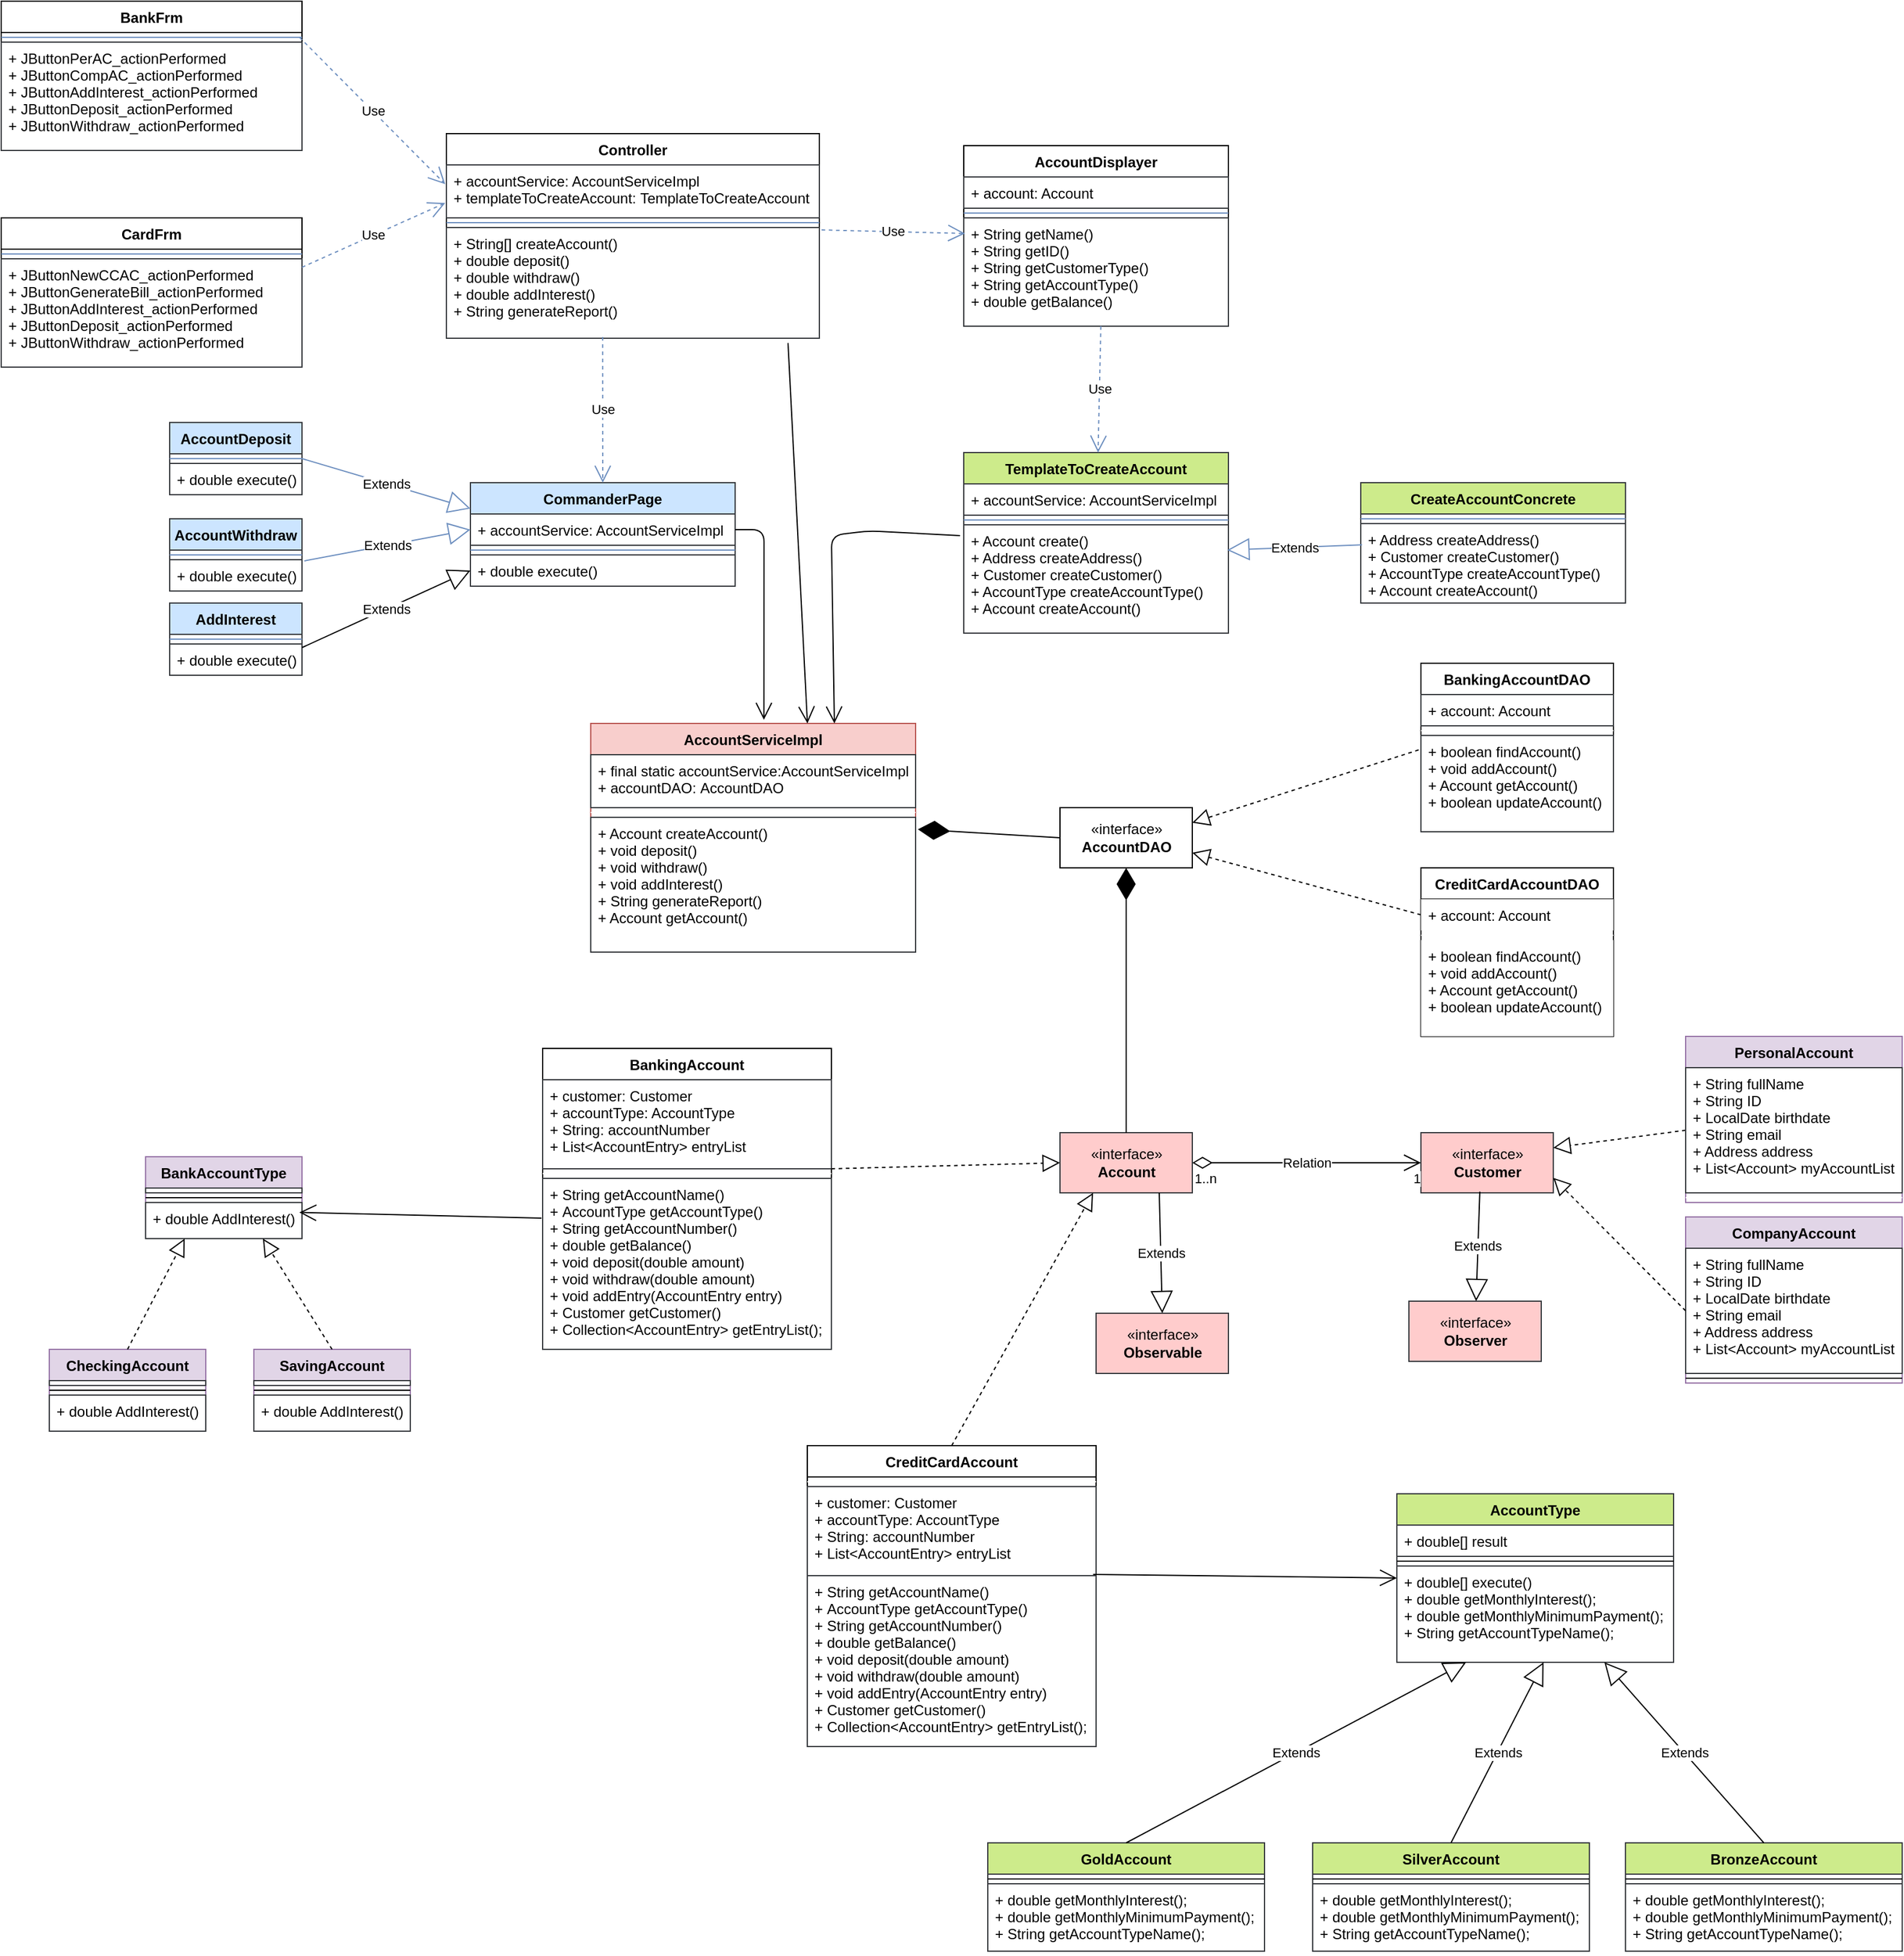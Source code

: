 <mxfile version="13.10.0" type="device"><diagram id="N6geoJVRwXy_Mv2rd3Je" name="Page-1"><mxGraphModel dx="1892" dy="2008" grid="1" gridSize="10" guides="0" tooltips="1" connect="1" arrows="1" fold="1" page="1" pageScale="1" pageWidth="850" pageHeight="1100" math="0" shadow="0"><root><mxCell id="0"/><mxCell id="1" parent="0"/><mxCell id="7Wsvsvhpd3cD05kShC8l-5" value="CardFrm" style="swimlane;fontStyle=1;align=center;verticalAlign=top;childLayout=stackLayout;horizontal=1;startSize=26;horizontalStack=0;resizeParent=1;resizeParentMax=0;resizeLast=0;collapsible=1;marginBottom=0;" parent="1" vertex="1"><mxGeometry x="30" y="160" width="250" height="124" as="geometry"/></mxCell><mxCell id="7Wsvsvhpd3cD05kShC8l-7" value="" style="line;strokeWidth=1;fillColor=#dae8fc;align=left;verticalAlign=middle;spacingTop=-1;spacingLeft=3;spacingRight=3;rotatable=0;labelPosition=right;points=[];portConstraint=eastwest;strokeColor=#6c8ebf;" parent="7Wsvsvhpd3cD05kShC8l-5" vertex="1"><mxGeometry y="26" width="250" height="8" as="geometry"/></mxCell><mxCell id="7Wsvsvhpd3cD05kShC8l-8" value="+ JButtonNewCCAC_actionPerformed&#10;+ JButtonGenerateBill_actionPerformed&#10;+ JButtonAddInterest_actionPerformed&#10;+ JButtonDeposit_actionPerformed&#10;+ JButtonWithdraw_actionPerformed" style="text;strokeColor=#36393d;align=left;verticalAlign=top;spacingLeft=4;spacingRight=4;overflow=hidden;rotatable=0;points=[[0,0.5],[1,0.5]];portConstraint=eastwest;fillColor=#FFFFFF;" parent="7Wsvsvhpd3cD05kShC8l-5" vertex="1"><mxGeometry y="34" width="250" height="90" as="geometry"/></mxCell><mxCell id="7Wsvsvhpd3cD05kShC8l-23" value="BankFrm" style="swimlane;fontStyle=1;align=center;verticalAlign=top;childLayout=stackLayout;horizontal=1;startSize=26;horizontalStack=0;resizeParent=1;resizeParentMax=0;resizeLast=0;collapsible=1;marginBottom=0;" parent="1" vertex="1"><mxGeometry x="30" y="-20" width="250" height="124" as="geometry"/></mxCell><mxCell id="7Wsvsvhpd3cD05kShC8l-25" value="" style="line;strokeWidth=1;fillColor=#dae8fc;align=left;verticalAlign=middle;spacingTop=-1;spacingLeft=3;spacingRight=3;rotatable=0;labelPosition=right;points=[];portConstraint=eastwest;strokeColor=#6c8ebf;" parent="7Wsvsvhpd3cD05kShC8l-23" vertex="1"><mxGeometry y="26" width="250" height="8" as="geometry"/></mxCell><mxCell id="7Wsvsvhpd3cD05kShC8l-26" value="+ JButtonPerAC_actionPerformed&#10;+ JButtonCompAC_actionPerformed&#10;+ JButtonAddInterest_actionPerformed&#10;+ JButtonDeposit_actionPerformed&#10;+ JButtonWithdraw_actionPerformed" style="text;align=left;verticalAlign=top;spacingLeft=4;spacingRight=4;overflow=hidden;rotatable=0;points=[[0,0.5],[1,0.5]];portConstraint=eastwest;strokeColor=#36393d;fillColor=#FFFFFF;" parent="7Wsvsvhpd3cD05kShC8l-23" vertex="1"><mxGeometry y="34" width="250" height="90" as="geometry"/></mxCell><mxCell id="7Wsvsvhpd3cD05kShC8l-27" value="Controller" style="swimlane;fontStyle=1;align=center;verticalAlign=top;childLayout=stackLayout;horizontal=1;startSize=26;horizontalStack=0;resizeParent=1;resizeParentMax=0;resizeLast=0;collapsible=1;marginBottom=0;" parent="1" vertex="1"><mxGeometry x="400" y="90" width="310" height="170" as="geometry"/></mxCell><mxCell id="7Wsvsvhpd3cD05kShC8l-28" value="+ accountService: AccountServiceImpl&#10;+ templateToCreateAccount: TemplateToCreateAccount" style="text;strokeColor=#36393d;align=left;verticalAlign=top;spacingLeft=4;spacingRight=4;overflow=hidden;rotatable=0;points=[[0,0.5],[1,0.5]];portConstraint=eastwest;fillColor=#FFFFFF;" parent="7Wsvsvhpd3cD05kShC8l-27" vertex="1"><mxGeometry y="26" width="310" height="44" as="geometry"/></mxCell><mxCell id="7Wsvsvhpd3cD05kShC8l-29" value="" style="line;strokeWidth=1;fillColor=#dae8fc;align=left;verticalAlign=middle;spacingTop=-1;spacingLeft=3;spacingRight=3;rotatable=0;labelPosition=right;points=[];portConstraint=eastwest;strokeColor=#6c8ebf;" parent="7Wsvsvhpd3cD05kShC8l-27" vertex="1"><mxGeometry y="70" width="310" height="8" as="geometry"/></mxCell><mxCell id="7Wsvsvhpd3cD05kShC8l-30" value="+ String[] createAccount()&#10;+ double deposit()&#10;+ double withdraw()&#10;+ double addInterest()&#10;+ String generateReport()&#10;" style="text;strokeColor=#36393d;align=left;verticalAlign=top;spacingLeft=4;spacingRight=4;overflow=hidden;rotatable=0;points=[[0,0.5],[1,0.5]];portConstraint=eastwest;fillColor=#FFFFFF;" parent="7Wsvsvhpd3cD05kShC8l-27" vertex="1"><mxGeometry y="78" width="310" height="92" as="geometry"/></mxCell><mxCell id="7Wsvsvhpd3cD05kShC8l-33" value="Use" style="endArrow=open;endSize=12;dashed=1;html=1;exitX=0.992;exitY=-0.044;exitDx=0;exitDy=0;exitPerimeter=0;entryX=-0.003;entryY=0.364;entryDx=0;entryDy=0;entryPerimeter=0;fillColor=#dae8fc;strokeColor=#6c8ebf;" parent="1" source="7Wsvsvhpd3cD05kShC8l-26" target="7Wsvsvhpd3cD05kShC8l-28" edge="1"><mxGeometry width="160" relative="1" as="geometry"><mxPoint x="340" y="140" as="sourcePoint"/><mxPoint x="345" y="153" as="targetPoint"/></mxGeometry></mxCell><mxCell id="7Wsvsvhpd3cD05kShC8l-34" value="Use" style="endArrow=open;endSize=12;dashed=1;html=1;exitX=1;exitY=0.078;exitDx=0;exitDy=0;exitPerimeter=0;entryX=-0.003;entryY=0.719;entryDx=0;entryDy=0;entryPerimeter=0;fillColor=#dae8fc;strokeColor=#6c8ebf;" parent="1" source="7Wsvsvhpd3cD05kShC8l-8" target="7Wsvsvhpd3cD05kShC8l-28" edge="1"><mxGeometry width="160" relative="1" as="geometry"><mxPoint x="288" y="66.04" as="sourcePoint"/><mxPoint x="355" y="163.024" as="targetPoint"/></mxGeometry></mxCell><mxCell id="7Wsvsvhpd3cD05kShC8l-35" value="CommanderPage" style="swimlane;fontStyle=1;align=center;verticalAlign=top;childLayout=stackLayout;horizontal=1;startSize=26;horizontalStack=0;resizeParent=1;resizeParentMax=0;resizeLast=0;collapsible=1;marginBottom=0;fillColor=#cce5ff;strokeColor=#36393d;" parent="1" vertex="1"><mxGeometry x="420" y="380" width="220" height="86" as="geometry"/></mxCell><mxCell id="7Wsvsvhpd3cD05kShC8l-36" value="+ accountService: AccountServiceImpl" style="text;strokeColor=#36393d;align=left;verticalAlign=top;spacingLeft=4;spacingRight=4;overflow=hidden;rotatable=0;points=[[0,0.5],[1,0.5]];portConstraint=eastwest;fillColor=#FFFFFF;" parent="7Wsvsvhpd3cD05kShC8l-35" vertex="1"><mxGeometry y="26" width="220" height="26" as="geometry"/></mxCell><mxCell id="7Wsvsvhpd3cD05kShC8l-37" value="" style="line;strokeWidth=1;fillColor=#dae8fc;align=left;verticalAlign=middle;spacingTop=-1;spacingLeft=3;spacingRight=3;rotatable=0;labelPosition=right;points=[];portConstraint=eastwest;strokeColor=#6c8ebf;" parent="7Wsvsvhpd3cD05kShC8l-35" vertex="1"><mxGeometry y="52" width="220" height="8" as="geometry"/></mxCell><mxCell id="7Wsvsvhpd3cD05kShC8l-38" value="+ double execute()" style="text;strokeColor=#36393d;align=left;verticalAlign=top;spacingLeft=4;spacingRight=4;overflow=hidden;rotatable=0;points=[[0,0.5],[1,0.5]];portConstraint=eastwest;fillColor=#FFFFFF;" parent="7Wsvsvhpd3cD05kShC8l-35" vertex="1"><mxGeometry y="60" width="220" height="26" as="geometry"/></mxCell><mxCell id="7Wsvsvhpd3cD05kShC8l-39" value="Use" style="endArrow=open;endSize=12;dashed=1;html=1;entryX=0.5;entryY=0;entryDx=0;entryDy=0;exitX=0.419;exitY=0.989;exitDx=0;exitDy=0;exitPerimeter=0;fillColor=#dae8fc;strokeColor=#6c8ebf;" parent="1" source="7Wsvsvhpd3cD05kShC8l-30" target="7Wsvsvhpd3cD05kShC8l-35" edge="1"><mxGeometry width="160" relative="1" as="geometry"><mxPoint x="557" y="279" as="sourcePoint"/><mxPoint x="419.07" y="177.636" as="targetPoint"/></mxGeometry></mxCell><mxCell id="7Wsvsvhpd3cD05kShC8l-41" value="AccountDeposit" style="swimlane;fontStyle=1;align=center;verticalAlign=top;childLayout=stackLayout;horizontal=1;startSize=26;horizontalStack=0;resizeParent=1;resizeParentMax=0;resizeLast=0;collapsible=1;marginBottom=0;fillColor=#cce5ff;strokeColor=#36393d;" parent="1" vertex="1"><mxGeometry x="170" y="330" width="110" height="60" as="geometry"/></mxCell><mxCell id="7Wsvsvhpd3cD05kShC8l-43" value="" style="line;strokeWidth=1;fillColor=#dae8fc;align=left;verticalAlign=middle;spacingTop=-1;spacingLeft=3;spacingRight=3;rotatable=0;labelPosition=right;points=[];portConstraint=eastwest;strokeColor=#6c8ebf;" parent="7Wsvsvhpd3cD05kShC8l-41" vertex="1"><mxGeometry y="26" width="110" height="8" as="geometry"/></mxCell><mxCell id="7Wsvsvhpd3cD05kShC8l-44" value="+ double execute():" style="text;strokeColor=#36393d;align=left;verticalAlign=top;spacingLeft=4;spacingRight=4;overflow=hidden;rotatable=0;points=[[0,0.5],[1,0.5]];portConstraint=eastwest;fillColor=#FFFFFF;" parent="7Wsvsvhpd3cD05kShC8l-41" vertex="1"><mxGeometry y="34" width="110" height="26" as="geometry"/></mxCell><mxCell id="7Wsvsvhpd3cD05kShC8l-45" value="AccountWithdraw" style="swimlane;fontStyle=1;align=center;verticalAlign=top;childLayout=stackLayout;horizontal=1;startSize=26;horizontalStack=0;resizeParent=1;resizeParentMax=0;resizeLast=0;collapsible=1;marginBottom=0;fillColor=#cce5ff;strokeColor=#36393d;" parent="1" vertex="1"><mxGeometry x="170" y="410" width="110" height="60" as="geometry"/></mxCell><mxCell id="7Wsvsvhpd3cD05kShC8l-46" value="" style="line;strokeWidth=1;fillColor=#dae8fc;align=left;verticalAlign=middle;spacingTop=-1;spacingLeft=3;spacingRight=3;rotatable=0;labelPosition=right;points=[];portConstraint=eastwest;strokeColor=#6c8ebf;" parent="7Wsvsvhpd3cD05kShC8l-45" vertex="1"><mxGeometry y="26" width="110" height="8" as="geometry"/></mxCell><mxCell id="7Wsvsvhpd3cD05kShC8l-47" value="+ double execute():" style="text;strokeColor=#36393d;align=left;verticalAlign=top;spacingLeft=4;spacingRight=4;overflow=hidden;rotatable=0;points=[[0,0.5],[1,0.5]];portConstraint=eastwest;fillColor=#FFFFFF;" parent="7Wsvsvhpd3cD05kShC8l-45" vertex="1"><mxGeometry y="34" width="110" height="26" as="geometry"/></mxCell><mxCell id="7Wsvsvhpd3cD05kShC8l-48" value="AddInterest" style="swimlane;fontStyle=1;align=center;verticalAlign=top;childLayout=stackLayout;horizontal=1;startSize=26;horizontalStack=0;resizeParent=1;resizeParentMax=0;resizeLast=0;collapsible=1;marginBottom=0;fillColor=#cce5ff;strokeColor=#36393d;" parent="1" vertex="1"><mxGeometry x="170" y="480" width="110" height="60" as="geometry"/></mxCell><mxCell id="7Wsvsvhpd3cD05kShC8l-49" value="" style="line;strokeWidth=1;fillColor=#dae8fc;align=left;verticalAlign=middle;spacingTop=-1;spacingLeft=3;spacingRight=3;rotatable=0;labelPosition=right;points=[];portConstraint=eastwest;strokeColor=#6c8ebf;" parent="7Wsvsvhpd3cD05kShC8l-48" vertex="1"><mxGeometry y="26" width="110" height="8" as="geometry"/></mxCell><mxCell id="7Wsvsvhpd3cD05kShC8l-50" value="+ double execute():" style="text;strokeColor=#36393d;align=left;verticalAlign=top;spacingLeft=4;spacingRight=4;overflow=hidden;rotatable=0;points=[[0,0.5],[1,0.5]];portConstraint=eastwest;fillColor=#FFFFFF;" parent="7Wsvsvhpd3cD05kShC8l-48" vertex="1"><mxGeometry y="34" width="110" height="26" as="geometry"/></mxCell><mxCell id="7Wsvsvhpd3cD05kShC8l-53" value="AccountDisplayer" style="swimlane;fontStyle=1;align=center;verticalAlign=top;childLayout=stackLayout;horizontal=1;startSize=26;horizontalStack=0;resizeParent=1;resizeParentMax=0;resizeLast=0;collapsible=1;marginBottom=0;" parent="1" vertex="1"><mxGeometry x="830" y="100" width="220" height="150" as="geometry"/></mxCell><mxCell id="7Wsvsvhpd3cD05kShC8l-54" value="+ account: Account" style="text;strokeColor=#36393d;align=left;verticalAlign=top;spacingLeft=4;spacingRight=4;overflow=hidden;rotatable=0;points=[[0,0.5],[1,0.5]];portConstraint=eastwest;fillColor=#FFFFFF;" parent="7Wsvsvhpd3cD05kShC8l-53" vertex="1"><mxGeometry y="26" width="220" height="26" as="geometry"/></mxCell><mxCell id="7Wsvsvhpd3cD05kShC8l-55" value="" style="line;strokeWidth=1;fillColor=#dae8fc;align=left;verticalAlign=middle;spacingTop=-1;spacingLeft=3;spacingRight=3;rotatable=0;labelPosition=right;points=[];portConstraint=eastwest;strokeColor=#6c8ebf;" parent="7Wsvsvhpd3cD05kShC8l-53" vertex="1"><mxGeometry y="52" width="220" height="8" as="geometry"/></mxCell><mxCell id="7Wsvsvhpd3cD05kShC8l-56" value="+ String getName()&#10;+ String getID()&#10;+ String getCustomerType()&#10;+ String getAccountType()&#10;+ double getBalance()" style="text;strokeColor=#36393d;align=left;verticalAlign=top;spacingLeft=4;spacingRight=4;overflow=hidden;rotatable=0;points=[[0,0.5],[1,0.5]];portConstraint=eastwest;fillColor=#FFFFFF;" parent="7Wsvsvhpd3cD05kShC8l-53" vertex="1"><mxGeometry y="60" width="220" height="90" as="geometry"/></mxCell><mxCell id="7Wsvsvhpd3cD05kShC8l-57" value="Use" style="endArrow=open;endSize=12;dashed=1;html=1;entryX=0.005;entryY=0.144;entryDx=0;entryDy=0;exitX=1.006;exitY=0.022;exitDx=0;exitDy=0;exitPerimeter=0;entryPerimeter=0;fillColor=#dae8fc;strokeColor=#6c8ebf;" parent="1" source="7Wsvsvhpd3cD05kShC8l-30" target="7Wsvsvhpd3cD05kShC8l-56" edge="1"><mxGeometry width="160" relative="1" as="geometry"><mxPoint x="567" y="289" as="sourcePoint"/><mxPoint x="435" y="360" as="targetPoint"/></mxGeometry></mxCell><mxCell id="7Wsvsvhpd3cD05kShC8l-58" value="TemplateToCreateAccount" style="swimlane;fontStyle=1;align=center;verticalAlign=top;childLayout=stackLayout;horizontal=1;startSize=26;horizontalStack=0;resizeParent=1;resizeParentMax=0;resizeLast=0;collapsible=1;marginBottom=0;fillColor=#cdeb8b;strokeColor=#36393d;" parent="1" vertex="1"><mxGeometry x="830" y="355" width="220" height="150" as="geometry"/></mxCell><mxCell id="7Wsvsvhpd3cD05kShC8l-59" value="+ accountService: AccountServiceImpl" style="text;strokeColor=#36393d;align=left;verticalAlign=top;spacingLeft=4;spacingRight=4;overflow=hidden;rotatable=0;points=[[0,0.5],[1,0.5]];portConstraint=eastwest;fillColor=#FFFFFF;" parent="7Wsvsvhpd3cD05kShC8l-58" vertex="1"><mxGeometry y="26" width="220" height="26" as="geometry"/></mxCell><mxCell id="7Wsvsvhpd3cD05kShC8l-60" value="" style="line;strokeWidth=1;fillColor=#dae8fc;align=left;verticalAlign=middle;spacingTop=-1;spacingLeft=3;spacingRight=3;rotatable=0;labelPosition=right;points=[];portConstraint=eastwest;strokeColor=#6c8ebf;" parent="7Wsvsvhpd3cD05kShC8l-58" vertex="1"><mxGeometry y="52" width="220" height="8" as="geometry"/></mxCell><mxCell id="7Wsvsvhpd3cD05kShC8l-61" value="+ Account create()&#10;+ Address createAddress()&#10;+ Customer createCustomer()&#10;+ AccountType createAccountType()&#10;+ Account createAccount()" style="text;strokeColor=#36393d;align=left;verticalAlign=top;spacingLeft=4;spacingRight=4;overflow=hidden;rotatable=0;points=[[0,0.5],[1,0.5]];portConstraint=eastwest;fillColor=#FFFFFF;" parent="7Wsvsvhpd3cD05kShC8l-58" vertex="1"><mxGeometry y="60" width="220" height="90" as="geometry"/></mxCell><mxCell id="7Wsvsvhpd3cD05kShC8l-62" value="Use" style="endArrow=open;endSize=12;dashed=1;html=1;exitX=0.518;exitY=1;exitDx=0;exitDy=0;exitPerimeter=0;fillColor=#dae8fc;strokeColor=#6c8ebf;" parent="1" source="7Wsvsvhpd3cD05kShC8l-56" target="7Wsvsvhpd3cD05kShC8l-58" edge="1"><mxGeometry width="160" relative="1" as="geometry"><mxPoint x="731.86" y="200.024" as="sourcePoint"/><mxPoint x="841.1" y="202.96" as="targetPoint"/></mxGeometry></mxCell><mxCell id="7Wsvsvhpd3cD05kShC8l-63" value="CreateAccountConcrete" style="swimlane;fontStyle=1;align=center;verticalAlign=top;childLayout=stackLayout;horizontal=1;startSize=26;horizontalStack=0;resizeParent=1;resizeParentMax=0;resizeLast=0;collapsible=1;marginBottom=0;fillColor=#cdeb8b;strokeColor=#36393d;" parent="1" vertex="1"><mxGeometry x="1160" y="380" width="220" height="100" as="geometry"/></mxCell><mxCell id="7Wsvsvhpd3cD05kShC8l-65" value="" style="line;strokeWidth=1;fillColor=#dae8fc;align=left;verticalAlign=middle;spacingTop=-1;spacingLeft=3;spacingRight=3;rotatable=0;labelPosition=right;points=[];portConstraint=eastwest;strokeColor=#6c8ebf;" parent="7Wsvsvhpd3cD05kShC8l-63" vertex="1"><mxGeometry y="26" width="220" height="8" as="geometry"/></mxCell><mxCell id="7Wsvsvhpd3cD05kShC8l-66" value="+ Address createAddress()&#10;+ Customer createCustomer()&#10;+ AccountType createAccountType()&#10;+ Account createAccount()" style="text;strokeColor=#36393d;align=left;verticalAlign=top;spacingLeft=4;spacingRight=4;overflow=hidden;rotatable=0;points=[[0,0.5],[1,0.5]];portConstraint=eastwest;fillColor=#FFFFFF;" parent="7Wsvsvhpd3cD05kShC8l-63" vertex="1"><mxGeometry y="34" width="220" height="66" as="geometry"/></mxCell><mxCell id="7Wsvsvhpd3cD05kShC8l-67" value="Extends" style="endArrow=block;endSize=16;endFill=0;html=1;exitX=0.005;exitY=0.267;exitDx=0;exitDy=0;exitPerimeter=0;fillColor=#dae8fc;strokeColor=#6c8ebf;" parent="1" source="7Wsvsvhpd3cD05kShC8l-66" edge="1"><mxGeometry width="160" relative="1" as="geometry"><mxPoint x="460" y="340" as="sourcePoint"/><mxPoint x="1049" y="436" as="targetPoint"/></mxGeometry></mxCell><mxCell id="7Wsvsvhpd3cD05kShC8l-68" value="Extends" style="endArrow=block;endSize=16;endFill=0;html=1;exitX=1;exitY=0.5;exitDx=0;exitDy=0;entryX=0;entryY=0.25;entryDx=0;entryDy=0;fillColor=#dae8fc;strokeColor=#6c8ebf;" parent="1" source="7Wsvsvhpd3cD05kShC8l-41" target="7Wsvsvhpd3cD05kShC8l-35" edge="1"><mxGeometry width="160" relative="1" as="geometry"><mxPoint x="360" y="340" as="sourcePoint"/><mxPoint x="520" y="340" as="targetPoint"/></mxGeometry></mxCell><mxCell id="7Wsvsvhpd3cD05kShC8l-69" value="Extends" style="endArrow=block;endSize=16;endFill=0;html=1;exitX=1.018;exitY=0.038;exitDx=0;exitDy=0;entryX=0;entryY=0.5;entryDx=0;entryDy=0;exitPerimeter=0;fillColor=#dae8fc;strokeColor=#6c8ebf;" parent="1" source="7Wsvsvhpd3cD05kShC8l-47" target="7Wsvsvhpd3cD05kShC8l-36" edge="1"><mxGeometry width="160" relative="1" as="geometry"><mxPoint x="290" y="400" as="sourcePoint"/><mxPoint x="430" y="411.5" as="targetPoint"/></mxGeometry></mxCell><mxCell id="7Wsvsvhpd3cD05kShC8l-70" value="Extends" style="endArrow=block;endSize=16;endFill=0;html=1;exitX=1;exitY=0.115;exitDx=0;exitDy=0;entryX=0;entryY=0.5;entryDx=0;entryDy=0;exitPerimeter=0;" parent="1" source="7Wsvsvhpd3cD05kShC8l-50" target="7Wsvsvhpd3cD05kShC8l-38" edge="1"><mxGeometry width="160" relative="1" as="geometry"><mxPoint x="300" y="410" as="sourcePoint"/><mxPoint x="440" y="421.5" as="targetPoint"/></mxGeometry></mxCell><mxCell id="7Wsvsvhpd3cD05kShC8l-71" value="AccountServiceImpl" style="swimlane;fontStyle=1;align=center;verticalAlign=top;childLayout=stackLayout;horizontal=1;startSize=26;horizontalStack=0;resizeParent=1;resizeParentMax=0;resizeLast=0;collapsible=1;marginBottom=0;fillColor=#f8cecc;strokeColor=#b85450;" parent="1" vertex="1"><mxGeometry x="520" y="580" width="270" height="190" as="geometry"/></mxCell><mxCell id="7Wsvsvhpd3cD05kShC8l-72" value="+ final static accountService:AccountServiceImpl&#10;+ accountDAO: AccountDAO" style="text;strokeColor=#36393d;align=left;verticalAlign=top;spacingLeft=4;spacingRight=4;overflow=hidden;rotatable=0;points=[[0,0.5],[1,0.5]];portConstraint=eastwest;fillColor=#FFFFFF;" parent="7Wsvsvhpd3cD05kShC8l-71" vertex="1"><mxGeometry y="26" width="270" height="44" as="geometry"/></mxCell><mxCell id="7Wsvsvhpd3cD05kShC8l-73" value="" style="line;strokeWidth=1;align=left;verticalAlign=middle;spacingTop=-1;spacingLeft=3;spacingRight=3;rotatable=0;labelPosition=right;points=[];portConstraint=eastwest;fillColor=#FFFFFF;strokeColor=#FFFFFF;" parent="7Wsvsvhpd3cD05kShC8l-71" vertex="1"><mxGeometry y="70" width="270" height="8" as="geometry"/></mxCell><mxCell id="7Wsvsvhpd3cD05kShC8l-74" value="+ Account createAccount()&#10;+ void deposit()&#10;+ void withdraw()&#10;+ void addInterest()&#10;+ String generateReport()&#10;+ Account getAccount()" style="text;strokeColor=#36393d;align=left;verticalAlign=top;spacingLeft=4;spacingRight=4;overflow=hidden;rotatable=0;points=[[0,0.5],[1,0.5]];portConstraint=eastwest;fillColor=#FFFFFF;" parent="7Wsvsvhpd3cD05kShC8l-71" vertex="1"><mxGeometry y="78" width="270" height="112" as="geometry"/></mxCell><mxCell id="7Wsvsvhpd3cD05kShC8l-79" value="«interface»&lt;br&gt;&lt;b&gt;AccountDAO&lt;/b&gt;" style="html=1;" parent="1" vertex="1"><mxGeometry x="910" y="650" width="110" height="50" as="geometry"/></mxCell><mxCell id="7Wsvsvhpd3cD05kShC8l-80" value="BankingAccountDAO" style="swimlane;fontStyle=1;align=center;verticalAlign=top;childLayout=stackLayout;horizontal=1;startSize=26;horizontalStack=0;resizeParent=1;resizeParentMax=0;resizeLast=0;collapsible=1;marginBottom=0;" parent="1" vertex="1"><mxGeometry x="1210" y="530" width="160" height="140" as="geometry"/></mxCell><mxCell id="7Wsvsvhpd3cD05kShC8l-81" value="+ account: Account" style="text;strokeColor=#36393d;align=left;verticalAlign=top;spacingLeft=4;spacingRight=4;overflow=hidden;rotatable=0;points=[[0,0.5],[1,0.5]];portConstraint=eastwest;fillColor=#FFFFFF;" parent="7Wsvsvhpd3cD05kShC8l-80" vertex="1"><mxGeometry y="26" width="160" height="26" as="geometry"/></mxCell><mxCell id="7Wsvsvhpd3cD05kShC8l-82" value="" style="line;strokeWidth=1;align=left;verticalAlign=middle;spacingTop=-1;spacingLeft=3;spacingRight=3;rotatable=0;labelPosition=right;points=[];portConstraint=eastwest;strokeColor=#FFFFFF;fillColor=#FFFFFF;" parent="7Wsvsvhpd3cD05kShC8l-80" vertex="1"><mxGeometry y="52" width="160" height="8" as="geometry"/></mxCell><mxCell id="7Wsvsvhpd3cD05kShC8l-83" value="+ boolean findAccount()&#10;+ void addAccount()&#10;+ Account getAccount()&#10;+ boolean updateAccount()" style="text;strokeColor=#36393d;align=left;verticalAlign=top;spacingLeft=4;spacingRight=4;overflow=hidden;rotatable=0;points=[[0,0.5],[1,0.5]];portConstraint=eastwest;fillColor=#FFFFFF;" parent="7Wsvsvhpd3cD05kShC8l-80" vertex="1"><mxGeometry y="60" width="160" height="80" as="geometry"/></mxCell><mxCell id="7Wsvsvhpd3cD05kShC8l-88" value="CreditCardAccountDAO" style="swimlane;fontStyle=1;align=center;verticalAlign=top;childLayout=stackLayout;horizontal=1;startSize=26;horizontalStack=0;resizeParent=1;resizeParentMax=0;resizeLast=0;collapsible=1;marginBottom=0;" parent="1" vertex="1"><mxGeometry x="1210" y="700" width="160" height="140" as="geometry"/></mxCell><mxCell id="7Wsvsvhpd3cD05kShC8l-89" value="+ account: Account" style="text;align=left;verticalAlign=top;spacingLeft=4;spacingRight=4;overflow=hidden;rotatable=0;points=[[0,0.5],[1,0.5]];portConstraint=eastwest;fillColor=#FFFFFF;" parent="7Wsvsvhpd3cD05kShC8l-88" vertex="1"><mxGeometry y="26" width="160" height="26" as="geometry"/></mxCell><mxCell id="7Wsvsvhpd3cD05kShC8l-90" value="" style="line;strokeWidth=1;align=left;verticalAlign=middle;spacingTop=-1;spacingLeft=3;spacingRight=3;rotatable=0;labelPosition=right;points=[];portConstraint=eastwest;fillColor=#FFFFFF;strokeColor=#FFFFFF;" parent="7Wsvsvhpd3cD05kShC8l-88" vertex="1"><mxGeometry y="52" width="160" height="8" as="geometry"/></mxCell><mxCell id="7Wsvsvhpd3cD05kShC8l-91" value="+ boolean findAccount()&#10;+ void addAccount()&#10;+ Account getAccount()&#10;+ boolean updateAccount()" style="text;align=left;verticalAlign=top;spacingLeft=4;spacingRight=4;overflow=hidden;rotatable=0;points=[[0,0.5],[1,0.5]];portConstraint=eastwest;fillColor=#FFFFFF;" parent="7Wsvsvhpd3cD05kShC8l-88" vertex="1"><mxGeometry y="60" width="160" height="80" as="geometry"/></mxCell><mxCell id="7Wsvsvhpd3cD05kShC8l-92" value="" style="endArrow=block;dashed=1;endFill=0;endSize=12;html=1;exitX=-0.012;exitY=0.15;exitDx=0;exitDy=0;exitPerimeter=0;entryX=1;entryY=0.25;entryDx=0;entryDy=0;fillColor=#ffe6cc;" parent="1" source="7Wsvsvhpd3cD05kShC8l-83" target="7Wsvsvhpd3cD05kShC8l-79" edge="1"><mxGeometry width="160" relative="1" as="geometry"><mxPoint x="840" y="630" as="sourcePoint"/><mxPoint x="1000" y="630" as="targetPoint"/></mxGeometry></mxCell><mxCell id="7Wsvsvhpd3cD05kShC8l-93" value="" style="endArrow=block;dashed=1;endFill=0;endSize=12;html=1;exitX=0;exitY=0.5;exitDx=0;exitDy=0;entryX=1;entryY=0.75;entryDx=0;entryDy=0;fillColor=#ffe6cc;" parent="1" source="7Wsvsvhpd3cD05kShC8l-89" target="7Wsvsvhpd3cD05kShC8l-79" edge="1"><mxGeometry width="160" relative="1" as="geometry"><mxPoint x="1088.08" y="622" as="sourcePoint"/><mxPoint x="1000" y="672.5" as="targetPoint"/></mxGeometry></mxCell><mxCell id="7Wsvsvhpd3cD05kShC8l-102" value="«interface»&lt;br&gt;&lt;b&gt;Account&lt;/b&gt;" style="html=1;fillColor=#ffcccc;strokeColor=#36393d;" parent="1" vertex="1"><mxGeometry x="910" y="920" width="110" height="50" as="geometry"/></mxCell><mxCell id="7Wsvsvhpd3cD05kShC8l-103" value="BankingAccount" style="swimlane;fontStyle=1;align=center;verticalAlign=top;childLayout=stackLayout;horizontal=1;startSize=26;horizontalStack=0;resizeParent=1;resizeParentMax=0;resizeLast=0;collapsible=1;marginBottom=0;" parent="1" vertex="1"><mxGeometry x="480" y="850" width="240" height="250" as="geometry"/></mxCell><mxCell id="7Wsvsvhpd3cD05kShC8l-104" value="+ customer: Customer&#10;+ accountType: AccountType&#10;+ String: accountNumber&#10;+ List&lt;AccountEntry&gt; entryList" style="text;strokeColor=#36393d;align=left;verticalAlign=top;spacingLeft=4;spacingRight=4;overflow=hidden;rotatable=0;points=[[0,0.5],[1,0.5]];portConstraint=eastwest;fillColor=#FFFFFF;" parent="7Wsvsvhpd3cD05kShC8l-103" vertex="1"><mxGeometry y="26" width="240" height="74" as="geometry"/></mxCell><mxCell id="7Wsvsvhpd3cD05kShC8l-105" value="" style="line;strokeWidth=1;align=left;verticalAlign=middle;spacingTop=-1;spacingLeft=3;spacingRight=3;rotatable=0;labelPosition=right;points=[];portConstraint=eastwest;fillColor=#FFFFFF;strokeColor=#FFFFFF;" parent="7Wsvsvhpd3cD05kShC8l-103" vertex="1"><mxGeometry y="100" width="240" height="8" as="geometry"/></mxCell><mxCell id="7Wsvsvhpd3cD05kShC8l-106" value="+ String getAccountName()&#10;+ AccountType getAccountType()&#10;+ String getAccountNumber()&#10;+ double getBalance()&#10;+ void deposit(double amount)&#10;+ void withdraw(double amount)&#10;+ void addEntry(AccountEntry entry)&#10;+ Customer getCustomer()&#10;+ Collection&lt;AccountEntry&gt; getEntryList();" style="text;strokeColor=#36393d;align=left;verticalAlign=top;spacingLeft=4;spacingRight=4;overflow=hidden;rotatable=0;points=[[0,0.5],[1,0.5]];portConstraint=eastwest;fillColor=#FFFFFF;" parent="7Wsvsvhpd3cD05kShC8l-103" vertex="1"><mxGeometry y="108" width="240" height="142" as="geometry"/></mxCell><mxCell id="7Wsvsvhpd3cD05kShC8l-107" value="" style="endArrow=open;endFill=1;endSize=12;html=1;entryX=0.533;entryY=-0.016;entryDx=0;entryDy=0;exitX=1;exitY=0.5;exitDx=0;exitDy=0;entryPerimeter=0;" parent="1" source="7Wsvsvhpd3cD05kShC8l-36" target="7Wsvsvhpd3cD05kShC8l-71" edge="1"><mxGeometry width="160" relative="1" as="geometry"><mxPoint x="645" y="426" as="sourcePoint"/><mxPoint x="940" y="720" as="targetPoint"/><Array as="points"><mxPoint x="664" y="419"/></Array></mxGeometry></mxCell><mxCell id="7Wsvsvhpd3cD05kShC8l-108" value="" style="endArrow=open;endFill=1;endSize=12;html=1;entryX=0.75;entryY=0;entryDx=0;entryDy=0;exitX=-0.014;exitY=0.1;exitDx=0;exitDy=0;exitPerimeter=0;fillColor=#f8cecc;" parent="1" source="7Wsvsvhpd3cD05kShC8l-61" target="7Wsvsvhpd3cD05kShC8l-71" edge="1"><mxGeometry width="160" relative="1" as="geometry"><mxPoint x="650" y="429" as="sourcePoint"/><mxPoint x="673.91" y="586.96" as="targetPoint"/><Array as="points"><mxPoint x="750" y="420"/><mxPoint x="720" y="424"/></Array></mxGeometry></mxCell><mxCell id="7Wsvsvhpd3cD05kShC8l-109" value="" style="endArrow=diamondThin;endFill=1;endSize=24;html=1;exitX=0;exitY=0.5;exitDx=0;exitDy=0;entryX=1.007;entryY=0.089;entryDx=0;entryDy=0;entryPerimeter=0;fillColor=#ffe6cc;" parent="1" source="7Wsvsvhpd3cD05kShC8l-79" target="7Wsvsvhpd3cD05kShC8l-74" edge="1"><mxGeometry width="160" relative="1" as="geometry"><mxPoint x="880" y="630" as="sourcePoint"/><mxPoint x="940" y="600" as="targetPoint"/></mxGeometry></mxCell><mxCell id="7Wsvsvhpd3cD05kShC8l-110" value="" style="endArrow=diamondThin;endFill=1;endSize=24;html=1;exitX=0.5;exitY=0;exitDx=0;exitDy=0;entryX=0.5;entryY=1;entryDx=0;entryDy=0;" parent="1" source="7Wsvsvhpd3cD05kShC8l-102" target="7Wsvsvhpd3cD05kShC8l-79" edge="1"><mxGeometry width="160" relative="1" as="geometry"><mxPoint x="920" y="685" as="sourcePoint"/><mxPoint x="801.89" y="677.968" as="targetPoint"/></mxGeometry></mxCell><mxCell id="7Wsvsvhpd3cD05kShC8l-111" value="" style="endArrow=block;dashed=1;endFill=0;endSize=12;html=1;exitX=1;exitY=0;exitDx=0;exitDy=0;entryX=0;entryY=0.5;entryDx=0;entryDy=0;exitPerimeter=0;" parent="1" source="7Wsvsvhpd3cD05kShC8l-105" target="7Wsvsvhpd3cD05kShC8l-102" edge="1"><mxGeometry width="160" relative="1" as="geometry"><mxPoint x="780" y="850" as="sourcePoint"/><mxPoint x="940" y="850" as="targetPoint"/></mxGeometry></mxCell><mxCell id="7Wsvsvhpd3cD05kShC8l-112" value="CreditCardAccount" style="swimlane;fontStyle=1;align=center;verticalAlign=top;childLayout=stackLayout;horizontal=1;startSize=26;horizontalStack=0;resizeParent=1;resizeParentMax=0;resizeLast=0;collapsible=1;marginBottom=0;" parent="1" vertex="1"><mxGeometry x="700" y="1180" width="240" height="250" as="geometry"/></mxCell><mxCell id="7Wsvsvhpd3cD05kShC8l-114" value="" style="line;strokeWidth=1;align=left;verticalAlign=middle;spacingTop=-1;spacingLeft=3;spacingRight=3;rotatable=0;labelPosition=right;points=[];portConstraint=eastwest;fillColor=#FFFFFF;strokeColor=#FFFFFF;" parent="7Wsvsvhpd3cD05kShC8l-112" vertex="1"><mxGeometry y="26" width="240" height="8" as="geometry"/></mxCell><mxCell id="7Wsvsvhpd3cD05kShC8l-113" value="+ customer: Customer&#10;+ accountType: AccountType&#10;+ String: accountNumber&#10;+ List&lt;AccountEntry&gt; entryList" style="text;align=left;verticalAlign=top;spacingLeft=4;spacingRight=4;overflow=hidden;rotatable=0;points=[[0,0.5],[1,0.5]];portConstraint=eastwest;strokeColor=#36393d;fillColor=#FFFFFF;" parent="7Wsvsvhpd3cD05kShC8l-112" vertex="1"><mxGeometry y="34" width="240" height="74" as="geometry"/></mxCell><mxCell id="7Wsvsvhpd3cD05kShC8l-115" value="+ String getAccountName()&#10;+ AccountType getAccountType()&#10;+ String getAccountNumber()&#10;+ double getBalance()&#10;+ void deposit(double amount)&#10;+ void withdraw(double amount)&#10;+ void addEntry(AccountEntry entry)&#10;+ Customer getCustomer()&#10;+ Collection&lt;AccountEntry&gt; getEntryList();" style="text;align=left;verticalAlign=top;spacingLeft=4;spacingRight=4;overflow=hidden;rotatable=0;points=[[0,0.5],[1,0.5]];portConstraint=eastwest;strokeColor=#36393d;fillColor=#FFFFFF;" parent="7Wsvsvhpd3cD05kShC8l-112" vertex="1"><mxGeometry y="108" width="240" height="142" as="geometry"/></mxCell><mxCell id="7Wsvsvhpd3cD05kShC8l-116" value="" style="endArrow=block;dashed=1;endFill=0;endSize=12;html=1;exitX=0.5;exitY=0;exitDx=0;exitDy=0;entryX=0.25;entryY=1;entryDx=0;entryDy=0;" parent="1" source="7Wsvsvhpd3cD05kShC8l-112" target="7Wsvsvhpd3cD05kShC8l-102" edge="1"><mxGeometry width="160" relative="1" as="geometry"><mxPoint x="770" y="863.972" as="sourcePoint"/><mxPoint x="910" y="970" as="targetPoint"/></mxGeometry></mxCell><mxCell id="7Wsvsvhpd3cD05kShC8l-117" value="«interface»&lt;br&gt;&lt;b&gt;Customer&lt;/b&gt;" style="html=1;fillColor=#ffcccc;strokeColor=#36393d;" parent="1" vertex="1"><mxGeometry x="1210" y="920" width="110" height="50" as="geometry"/></mxCell><mxCell id="7Wsvsvhpd3cD05kShC8l-119" value="Relation" style="endArrow=open;html=1;endSize=12;startArrow=diamondThin;startSize=14;startFill=0;edgeStyle=orthogonalEdgeStyle;exitX=1;exitY=0.5;exitDx=0;exitDy=0;entryX=0;entryY=0.5;entryDx=0;entryDy=0;" parent="1" source="7Wsvsvhpd3cD05kShC8l-102" target="7Wsvsvhpd3cD05kShC8l-117" edge="1"><mxGeometry relative="1" as="geometry"><mxPoint x="870" y="1070" as="sourcePoint"/><mxPoint x="1030" y="1070" as="targetPoint"/></mxGeometry></mxCell><mxCell id="7Wsvsvhpd3cD05kShC8l-120" value="1..n" style="edgeLabel;resizable=0;html=1;align=left;verticalAlign=top;" parent="7Wsvsvhpd3cD05kShC8l-119" connectable="0" vertex="1"><mxGeometry x="-1" relative="1" as="geometry"/></mxCell><mxCell id="7Wsvsvhpd3cD05kShC8l-121" value="1" style="edgeLabel;resizable=0;html=1;align=right;verticalAlign=top;" parent="7Wsvsvhpd3cD05kShC8l-119" connectable="0" vertex="1"><mxGeometry x="1" relative="1" as="geometry"/></mxCell><mxCell id="7Wsvsvhpd3cD05kShC8l-127" value="CompanyAccount" style="swimlane;fontStyle=1;align=center;verticalAlign=top;childLayout=stackLayout;horizontal=1;startSize=26;horizontalStack=0;resizeParent=1;resizeParentMax=0;resizeLast=0;collapsible=1;marginBottom=0;fillColor=#e1d5e7;strokeColor=#9673a6;" parent="1" vertex="1"><mxGeometry x="1430" y="990" width="180" height="138" as="geometry"/></mxCell><mxCell id="7Wsvsvhpd3cD05kShC8l-128" value="+ String fullName&#10;+ String ID&#10;+ LocalDate birthdate&#10;+ String email&#10;+ Address address&#10;+ List&lt;Account&gt; myAccountList" style="text;strokeColor=#36393d;align=left;verticalAlign=top;spacingLeft=4;spacingRight=4;overflow=hidden;rotatable=0;points=[[0,0.5],[1,0.5]];portConstraint=eastwest;fillColor=#FFFFFF;" parent="7Wsvsvhpd3cD05kShC8l-127" vertex="1"><mxGeometry y="26" width="180" height="104" as="geometry"/></mxCell><mxCell id="7Wsvsvhpd3cD05kShC8l-129" value="" style="line;strokeWidth=1;align=left;verticalAlign=middle;spacingTop=-1;spacingLeft=3;spacingRight=3;rotatable=0;labelPosition=right;points=[];portConstraint=eastwest;fillColor=#FFFFFF;" parent="7Wsvsvhpd3cD05kShC8l-127" vertex="1"><mxGeometry y="130" width="180" height="8" as="geometry"/></mxCell><mxCell id="7Wsvsvhpd3cD05kShC8l-130" value="" style="endArrow=block;dashed=1;endFill=0;endSize=12;html=1;entryX=1;entryY=0.25;entryDx=0;entryDy=0;exitX=0;exitY=0.5;exitDx=0;exitDy=0;" parent="1" source="7Wsvsvhpd3cD05kShC8l-133" target="7Wsvsvhpd3cD05kShC8l-117" edge="1"><mxGeometry width="160" relative="1" as="geometry"><mxPoint x="1500" y="980" as="sourcePoint"/><mxPoint x="980" y="1035" as="targetPoint"/></mxGeometry></mxCell><mxCell id="7Wsvsvhpd3cD05kShC8l-131" value="" style="endArrow=block;dashed=1;endFill=0;endSize=12;html=1;exitX=0;exitY=0.5;exitDx=0;exitDy=0;entryX=1;entryY=0.75;entryDx=0;entryDy=0;" parent="1" source="7Wsvsvhpd3cD05kShC8l-128" target="7Wsvsvhpd3cD05kShC8l-117" edge="1"><mxGeometry width="160" relative="1" as="geometry"><mxPoint x="1418.98" y="917.004" as="sourcePoint"/><mxPoint x="1330" y="1050" as="targetPoint"/></mxGeometry></mxCell><mxCell id="7Wsvsvhpd3cD05kShC8l-132" value="PersonalAccount" style="swimlane;fontStyle=1;align=center;verticalAlign=top;childLayout=stackLayout;horizontal=1;startSize=26;horizontalStack=0;resizeParent=1;resizeParentMax=0;resizeLast=0;collapsible=1;marginBottom=0;fillColor=#e1d5e7;strokeColor=#9673a6;" parent="1" vertex="1"><mxGeometry x="1430" y="840" width="180" height="138" as="geometry"/></mxCell><mxCell id="7Wsvsvhpd3cD05kShC8l-133" value="+ String fullName&#10;+ String ID&#10;+ LocalDate birthdate&#10;+ String email&#10;+ Address address&#10;+ List&lt;Account&gt; myAccountList" style="text;strokeColor=#36393d;align=left;verticalAlign=top;spacingLeft=4;spacingRight=4;overflow=hidden;rotatable=0;points=[[0,0.5],[1,0.5]];portConstraint=eastwest;fillColor=#FFFFFF;" parent="7Wsvsvhpd3cD05kShC8l-132" vertex="1"><mxGeometry y="26" width="180" height="104" as="geometry"/></mxCell><mxCell id="7Wsvsvhpd3cD05kShC8l-134" value="" style="line;strokeWidth=1;align=left;verticalAlign=middle;spacingTop=-1;spacingLeft=3;spacingRight=3;rotatable=0;labelPosition=right;points=[];portConstraint=eastwest;fillColor=#FFFFFF;strokeColor=#FFFFFF;" parent="7Wsvsvhpd3cD05kShC8l-132" vertex="1"><mxGeometry y="130" width="180" height="8" as="geometry"/></mxCell><mxCell id="7Wsvsvhpd3cD05kShC8l-135" value="«interface»&lt;br&gt;&lt;b&gt;Observer&lt;/b&gt;" style="html=1;fillColor=#ffcccc;strokeColor=#36393d;" parent="1" vertex="1"><mxGeometry x="1200" y="1060" width="110" height="50" as="geometry"/></mxCell><mxCell id="7Wsvsvhpd3cD05kShC8l-136" value="«interface»&lt;br&gt;&lt;b&gt;Observable&lt;/b&gt;" style="html=1;fillColor=#ffcccc;strokeColor=#36393d;" parent="1" vertex="1"><mxGeometry x="940" y="1070" width="110" height="50" as="geometry"/></mxCell><mxCell id="7Wsvsvhpd3cD05kShC8l-137" value="Extends" style="endArrow=block;endSize=16;endFill=0;html=1;exitX=0.75;exitY=1;exitDx=0;exitDy=0;" parent="1" source="7Wsvsvhpd3cD05kShC8l-102" edge="1"><mxGeometry width="160" relative="1" as="geometry"><mxPoint x="990" y="1140" as="sourcePoint"/><mxPoint x="995" y="1070" as="targetPoint"/></mxGeometry></mxCell><mxCell id="7Wsvsvhpd3cD05kShC8l-138" value="Extends" style="endArrow=block;endSize=16;endFill=0;html=1;exitX=0.445;exitY=0.98;exitDx=0;exitDy=0;exitPerimeter=0;" parent="1" source="7Wsvsvhpd3cD05kShC8l-117" target="7Wsvsvhpd3cD05kShC8l-135" edge="1"><mxGeometry width="160" relative="1" as="geometry"><mxPoint x="1062.5" y="1060" as="sourcePoint"/><mxPoint x="1125" y="1140" as="targetPoint"/></mxGeometry></mxCell><mxCell id="7Wsvsvhpd3cD05kShC8l-139" value="" style="endArrow=open;endFill=1;endSize=12;html=1;exitX=0.99;exitY=-0.007;exitDx=0;exitDy=0;entryX=0;entryY=0.5;entryDx=0;entryDy=0;exitPerimeter=0;" parent="1" source="7Wsvsvhpd3cD05kShC8l-115" target="7Wsvsvhpd3cD05kShC8l-145" edge="1"><mxGeometry width="160" relative="1" as="geometry"><mxPoint x="990" y="1140" as="sourcePoint"/><mxPoint x="967.5" y="1130" as="targetPoint"/></mxGeometry></mxCell><mxCell id="7Wsvsvhpd3cD05kShC8l-145" value="AccountType" style="swimlane;fontStyle=1;align=center;verticalAlign=top;childLayout=stackLayout;horizontal=1;startSize=26;horizontalStack=0;resizeParent=1;resizeParentMax=0;resizeLast=0;collapsible=1;marginBottom=0;fillColor=#cdeb8b;strokeColor=#36393d;" parent="1" vertex="1"><mxGeometry x="1190" y="1220" width="230" height="140" as="geometry"/></mxCell><mxCell id="7Wsvsvhpd3cD05kShC8l-146" value="+ double[] result" style="text;strokeColor=#36393d;align=left;verticalAlign=top;spacingLeft=4;spacingRight=4;overflow=hidden;rotatable=0;points=[[0,0.5],[1,0.5]];portConstraint=eastwest;fillColor=#FFFFFF;" parent="7Wsvsvhpd3cD05kShC8l-145" vertex="1"><mxGeometry y="26" width="230" height="26" as="geometry"/></mxCell><mxCell id="7Wsvsvhpd3cD05kShC8l-147" value="" style="line;strokeWidth=1;fillColor=none;align=left;verticalAlign=middle;spacingTop=-1;spacingLeft=3;spacingRight=3;rotatable=0;labelPosition=right;points=[];portConstraint=eastwest;" parent="7Wsvsvhpd3cD05kShC8l-145" vertex="1"><mxGeometry y="52" width="230" height="8" as="geometry"/></mxCell><mxCell id="7Wsvsvhpd3cD05kShC8l-148" value="+ double[] execute()&#10;+ double getMonthlyInterest();&#10;+ double getMonthlyMinimumPayment();&#10;+ String getAccountTypeName();" style="text;strokeColor=#36393d;align=left;verticalAlign=top;spacingLeft=4;spacingRight=4;overflow=hidden;rotatable=0;points=[[0,0.5],[1,0.5]];portConstraint=eastwest;fillColor=#FFFFFF;" parent="7Wsvsvhpd3cD05kShC8l-145" vertex="1"><mxGeometry y="60" width="230" height="80" as="geometry"/></mxCell><mxCell id="7Wsvsvhpd3cD05kShC8l-149" value="GoldAccount" style="swimlane;fontStyle=1;align=center;verticalAlign=top;childLayout=stackLayout;horizontal=1;startSize=26;horizontalStack=0;resizeParent=1;resizeParentMax=0;resizeLast=0;collapsible=1;marginBottom=0;fillColor=#cdeb8b;strokeColor=#36393d;" parent="1" vertex="1"><mxGeometry x="850" y="1510" width="230" height="90" as="geometry"/></mxCell><mxCell id="7Wsvsvhpd3cD05kShC8l-151" value="" style="line;strokeWidth=1;fillColor=none;align=left;verticalAlign=middle;spacingTop=-1;spacingLeft=3;spacingRight=3;rotatable=0;labelPosition=right;points=[];portConstraint=eastwest;" parent="7Wsvsvhpd3cD05kShC8l-149" vertex="1"><mxGeometry y="26" width="230" height="8" as="geometry"/></mxCell><mxCell id="7Wsvsvhpd3cD05kShC8l-152" value="+ double getMonthlyInterest();&#10;+ double getMonthlyMinimumPayment();&#10;+ String getAccountTypeName();" style="text;strokeColor=#36393d;align=left;verticalAlign=top;spacingLeft=4;spacingRight=4;overflow=hidden;rotatable=0;points=[[0,0.5],[1,0.5]];portConstraint=eastwest;fillColor=#FFFFFF;" parent="7Wsvsvhpd3cD05kShC8l-149" vertex="1"><mxGeometry y="34" width="230" height="56" as="geometry"/></mxCell><mxCell id="7Wsvsvhpd3cD05kShC8l-153" value="SilverAccount" style="swimlane;fontStyle=1;align=center;verticalAlign=top;childLayout=stackLayout;horizontal=1;startSize=26;horizontalStack=0;resizeParent=1;resizeParentMax=0;resizeLast=0;collapsible=1;marginBottom=0;fillColor=#cdeb8b;strokeColor=#36393d;" parent="1" vertex="1"><mxGeometry x="1120" y="1510" width="230" height="90" as="geometry"/></mxCell><mxCell id="7Wsvsvhpd3cD05kShC8l-154" value="" style="line;strokeWidth=1;fillColor=none;align=left;verticalAlign=middle;spacingTop=-1;spacingLeft=3;spacingRight=3;rotatable=0;labelPosition=right;points=[];portConstraint=eastwest;" parent="7Wsvsvhpd3cD05kShC8l-153" vertex="1"><mxGeometry y="26" width="230" height="8" as="geometry"/></mxCell><mxCell id="7Wsvsvhpd3cD05kShC8l-155" value="+ double getMonthlyInterest();&#10;+ double getMonthlyMinimumPayment();&#10;+ String getAccountTypeName();" style="text;strokeColor=#36393d;align=left;verticalAlign=top;spacingLeft=4;spacingRight=4;overflow=hidden;rotatable=0;points=[[0,0.5],[1,0.5]];portConstraint=eastwest;fillColor=#FFFFFF;" parent="7Wsvsvhpd3cD05kShC8l-153" vertex="1"><mxGeometry y="34" width="230" height="56" as="geometry"/></mxCell><mxCell id="7Wsvsvhpd3cD05kShC8l-156" value="BronzeAccount" style="swimlane;fontStyle=1;align=center;verticalAlign=top;childLayout=stackLayout;horizontal=1;startSize=26;horizontalStack=0;resizeParent=1;resizeParentMax=0;resizeLast=0;collapsible=1;marginBottom=0;fillColor=#cdeb8b;strokeColor=#36393d;" parent="1" vertex="1"><mxGeometry x="1380" y="1510" width="230" height="90" as="geometry"/></mxCell><mxCell id="7Wsvsvhpd3cD05kShC8l-157" value="" style="line;strokeWidth=1;fillColor=none;align=left;verticalAlign=middle;spacingTop=-1;spacingLeft=3;spacingRight=3;rotatable=0;labelPosition=right;points=[];portConstraint=eastwest;" parent="7Wsvsvhpd3cD05kShC8l-156" vertex="1"><mxGeometry y="26" width="230" height="8" as="geometry"/></mxCell><mxCell id="7Wsvsvhpd3cD05kShC8l-158" value="+ double getMonthlyInterest();&#10;+ double getMonthlyMinimumPayment();&#10;+ String getAccountTypeName();" style="text;strokeColor=#36393d;align=left;verticalAlign=top;spacingLeft=4;spacingRight=4;overflow=hidden;rotatable=0;points=[[0,0.5],[1,0.5]];portConstraint=eastwest;fillColor=#FFFFFF;" parent="7Wsvsvhpd3cD05kShC8l-156" vertex="1"><mxGeometry y="34" width="230" height="56" as="geometry"/></mxCell><mxCell id="7Wsvsvhpd3cD05kShC8l-159" value="Extends" style="endArrow=block;endSize=16;endFill=0;html=1;exitX=0.5;exitY=0;exitDx=0;exitDy=0;entryX=0.25;entryY=1;entryDx=0;entryDy=0;" parent="1" source="7Wsvsvhpd3cD05kShC8l-149" target="7Wsvsvhpd3cD05kShC8l-145" edge="1"><mxGeometry width="160" relative="1" as="geometry"><mxPoint x="990" y="1340" as="sourcePoint"/><mxPoint x="1150" y="1340" as="targetPoint"/></mxGeometry></mxCell><mxCell id="7Wsvsvhpd3cD05kShC8l-160" value="Extends" style="endArrow=block;endSize=16;endFill=0;html=1;exitX=0.5;exitY=0;exitDx=0;exitDy=0;entryX=0.53;entryY=1;entryDx=0;entryDy=0;entryPerimeter=0;" parent="1" source="7Wsvsvhpd3cD05kShC8l-153" target="7Wsvsvhpd3cD05kShC8l-148" edge="1"><mxGeometry width="160" relative="1" as="geometry"><mxPoint x="725" y="1500" as="sourcePoint"/><mxPoint x="1330" y="1380" as="targetPoint"/></mxGeometry></mxCell><mxCell id="7Wsvsvhpd3cD05kShC8l-161" value="Extends" style="endArrow=block;endSize=16;endFill=0;html=1;exitX=0.5;exitY=0;exitDx=0;exitDy=0;entryX=0.75;entryY=1;entryDx=0;entryDy=0;" parent="1" source="7Wsvsvhpd3cD05kShC8l-156" target="7Wsvsvhpd3cD05kShC8l-145" edge="1"><mxGeometry width="160" relative="1" as="geometry"><mxPoint x="735" y="1510" as="sourcePoint"/><mxPoint x="900" y="1392" as="targetPoint"/></mxGeometry></mxCell><mxCell id="VL4IZcAu93SfY71y75Ug-13" value="BankAccountType" style="swimlane;fontStyle=1;align=center;verticalAlign=top;childLayout=stackLayout;horizontal=1;startSize=26;horizontalStack=0;resizeParent=1;resizeParentMax=0;resizeLast=0;collapsible=1;marginBottom=0;fillColor=#e1d5e7;strokeColor=#9673a6;" parent="1" vertex="1"><mxGeometry x="150" y="940" width="130" height="68" as="geometry"/></mxCell><mxCell id="VL4IZcAu93SfY71y75Ug-14" value="" style="text;strokeColor=#36393d;align=left;verticalAlign=top;spacingLeft=4;spacingRight=4;overflow=hidden;rotatable=0;points=[[0,0.5],[1,0.5]];portConstraint=eastwest;fillColor=#FFFFFF;" parent="VL4IZcAu93SfY71y75Ug-13" vertex="1"><mxGeometry y="26" width="130" height="4" as="geometry"/></mxCell><mxCell id="VL4IZcAu93SfY71y75Ug-15" value="" style="line;strokeWidth=1;fillColor=none;align=left;verticalAlign=middle;spacingTop=-1;spacingLeft=3;spacingRight=3;rotatable=0;labelPosition=right;points=[];portConstraint=eastwest;" parent="VL4IZcAu93SfY71y75Ug-13" vertex="1"><mxGeometry y="30" width="130" height="8" as="geometry"/></mxCell><mxCell id="VL4IZcAu93SfY71y75Ug-16" value="+ double AddInterest()" style="text;strokeColor=#36393d;align=left;verticalAlign=top;spacingLeft=4;spacingRight=4;overflow=hidden;rotatable=0;points=[[0,0.5],[1,0.5]];portConstraint=eastwest;fillColor=#FFFFFF;" parent="VL4IZcAu93SfY71y75Ug-13" vertex="1"><mxGeometry y="38" width="130" height="30" as="geometry"/></mxCell><mxCell id="VL4IZcAu93SfY71y75Ug-17" value="" style="endArrow=open;endFill=1;endSize=12;html=1;exitX=-0.004;exitY=0.232;exitDx=0;exitDy=0;entryX=0.983;entryY=0.275;entryDx=0;entryDy=0;exitPerimeter=0;entryPerimeter=0;" parent="1" source="7Wsvsvhpd3cD05kShC8l-106" target="VL4IZcAu93SfY71y75Ug-16" edge="1"><mxGeometry width="160" relative="1" as="geometry"><mxPoint x="947.6" y="1297.006" as="sourcePoint"/><mxPoint x="1200" y="1300" as="targetPoint"/></mxGeometry></mxCell><mxCell id="VL4IZcAu93SfY71y75Ug-18" value="CheckingAccount" style="swimlane;fontStyle=1;align=center;verticalAlign=top;childLayout=stackLayout;horizontal=1;startSize=26;horizontalStack=0;resizeParent=1;resizeParentMax=0;resizeLast=0;collapsible=1;marginBottom=0;fillColor=#e1d5e7;strokeColor=#9673a6;" parent="1" vertex="1"><mxGeometry x="70" y="1100" width="130" height="68" as="geometry"/></mxCell><mxCell id="VL4IZcAu93SfY71y75Ug-19" value="" style="text;strokeColor=#36393d;align=left;verticalAlign=top;spacingLeft=4;spacingRight=4;overflow=hidden;rotatable=0;points=[[0,0.5],[1,0.5]];portConstraint=eastwest;fillColor=#FFFFFF;" parent="VL4IZcAu93SfY71y75Ug-18" vertex="1"><mxGeometry y="26" width="130" height="4" as="geometry"/></mxCell><mxCell id="VL4IZcAu93SfY71y75Ug-20" value="" style="line;strokeWidth=1;fillColor=none;align=left;verticalAlign=middle;spacingTop=-1;spacingLeft=3;spacingRight=3;rotatable=0;labelPosition=right;points=[];portConstraint=eastwest;" parent="VL4IZcAu93SfY71y75Ug-18" vertex="1"><mxGeometry y="30" width="130" height="8" as="geometry"/></mxCell><mxCell id="VL4IZcAu93SfY71y75Ug-21" value="+ double AddInterest()" style="text;strokeColor=#36393d;align=left;verticalAlign=top;spacingLeft=4;spacingRight=4;overflow=hidden;rotatable=0;points=[[0,0.5],[1,0.5]];portConstraint=eastwest;fillColor=#FFFFFF;" parent="VL4IZcAu93SfY71y75Ug-18" vertex="1"><mxGeometry y="38" width="130" height="30" as="geometry"/></mxCell><mxCell id="VL4IZcAu93SfY71y75Ug-22" value="SavingAccount" style="swimlane;fontStyle=1;align=center;verticalAlign=top;childLayout=stackLayout;horizontal=1;startSize=26;horizontalStack=0;resizeParent=1;resizeParentMax=0;resizeLast=0;collapsible=1;marginBottom=0;fillColor=#e1d5e7;strokeColor=#9673a6;" parent="1" vertex="1"><mxGeometry x="240" y="1100" width="130" height="68" as="geometry"><mxRectangle x="240" y="1100" width="120" height="26" as="alternateBounds"/></mxGeometry></mxCell><mxCell id="VL4IZcAu93SfY71y75Ug-23" value="" style="text;strokeColor=#36393d;align=left;verticalAlign=top;spacingLeft=4;spacingRight=4;overflow=hidden;rotatable=0;points=[[0,0.5],[1,0.5]];portConstraint=eastwest;fillColor=#FFFFFF;" parent="VL4IZcAu93SfY71y75Ug-22" vertex="1"><mxGeometry y="26" width="130" height="4" as="geometry"/></mxCell><mxCell id="VL4IZcAu93SfY71y75Ug-24" value="" style="line;strokeWidth=1;fillColor=none;align=left;verticalAlign=middle;spacingTop=-1;spacingLeft=3;spacingRight=3;rotatable=0;labelPosition=right;points=[];portConstraint=eastwest;" parent="VL4IZcAu93SfY71y75Ug-22" vertex="1"><mxGeometry y="30" width="130" height="8" as="geometry"/></mxCell><mxCell id="VL4IZcAu93SfY71y75Ug-25" value="+ double AddInterest()" style="text;strokeColor=#36393d;align=left;verticalAlign=top;spacingLeft=4;spacingRight=4;overflow=hidden;rotatable=0;points=[[0,0.5],[1,0.5]];portConstraint=eastwest;fillColor=#FFFFFF;" parent="VL4IZcAu93SfY71y75Ug-22" vertex="1"><mxGeometry y="38" width="130" height="30" as="geometry"/></mxCell><mxCell id="VL4IZcAu93SfY71y75Ug-26" value="" style="endArrow=block;dashed=1;endFill=0;endSize=12;html=1;exitX=0.5;exitY=0;exitDx=0;exitDy=0;entryX=0.25;entryY=1;entryDx=0;entryDy=0;" parent="1" source="VL4IZcAu93SfY71y75Ug-18" target="VL4IZcAu93SfY71y75Ug-13" edge="1"><mxGeometry width="160" relative="1" as="geometry"><mxPoint x="210" y="1060" as="sourcePoint"/><mxPoint x="215" y="1050" as="targetPoint"/></mxGeometry></mxCell><mxCell id="VL4IZcAu93SfY71y75Ug-27" value="" style="endArrow=block;dashed=1;endFill=0;endSize=12;html=1;exitX=0.5;exitY=0;exitDx=0;exitDy=0;entryX=0.75;entryY=1;entryDx=0;entryDy=0;" parent="1" source="VL4IZcAu93SfY71y75Ug-22" target="VL4IZcAu93SfY71y75Ug-13" edge="1"><mxGeometry width="160" relative="1" as="geometry"><mxPoint x="145" y="1110" as="sourcePoint"/><mxPoint x="223.96" y="1020.01" as="targetPoint"/></mxGeometry></mxCell><mxCell id="NYree2hJoaNWEnZ3Cats-1" value="" style="endArrow=open;endFill=1;endSize=12;html=1;strokeColor=#000000;exitX=0.916;exitY=1.043;exitDx=0;exitDy=0;exitPerimeter=0;entryX=0.667;entryY=0;entryDx=0;entryDy=0;entryPerimeter=0;" edge="1" parent="1" source="7Wsvsvhpd3cD05kShC8l-30" target="7Wsvsvhpd3cD05kShC8l-71"><mxGeometry width="160" relative="1" as="geometry"><mxPoint x="400" y="340" as="sourcePoint"/><mxPoint x="560" y="340" as="targetPoint"/></mxGeometry></mxCell></root></mxGraphModel></diagram></mxfile>